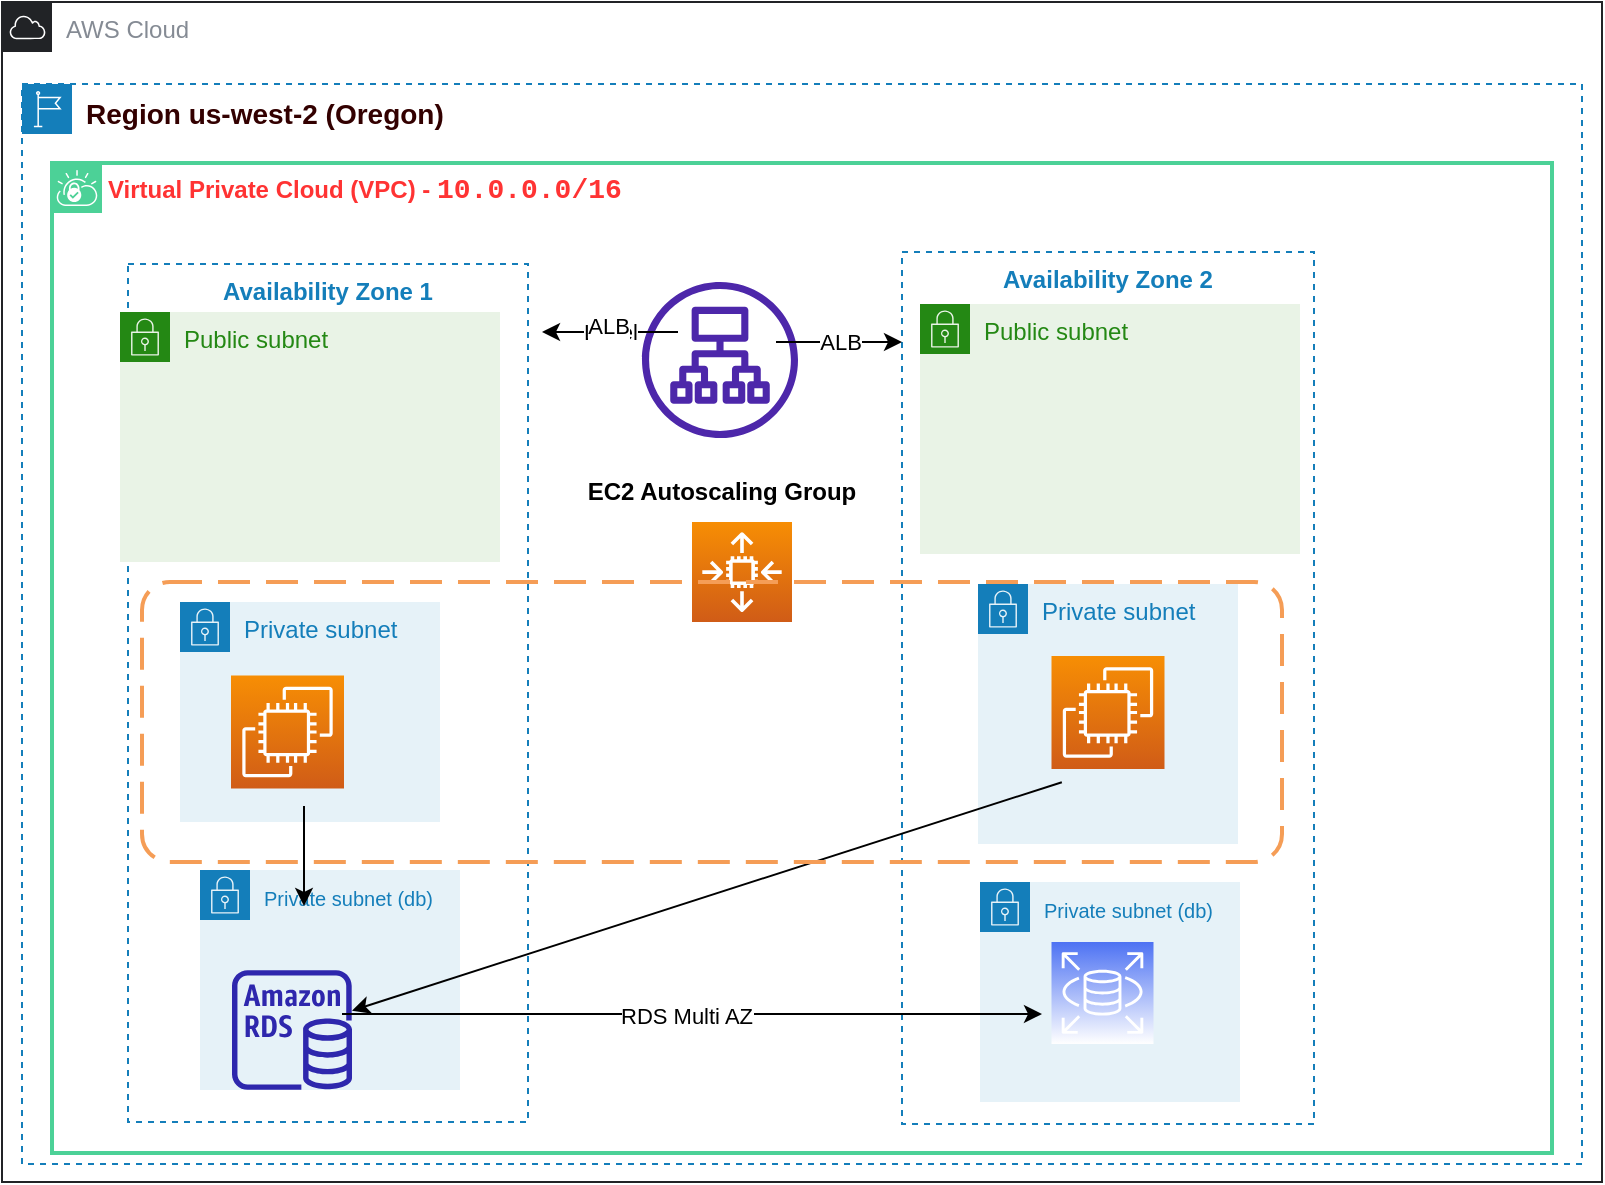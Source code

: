 <mxfile version="21.6.5" type="device">
  <diagram id="yNAViIya7tX7Hqbpp-F6" name="Page-1">
    <mxGraphModel dx="1050" dy="575" grid="1" gridSize="10" guides="1" tooltips="1" connect="1" arrows="1" fold="1" page="1" pageScale="1" pageWidth="850" pageHeight="1100" math="0" shadow="0">
      <root>
        <object label="" id="0">
          <mxCell />
        </object>
        <mxCell id="1" parent="0" />
        <mxCell id="QWoIm-UhdKwQbDzPS835-9" value="&lt;font style=&quot;font-size: 10px;&quot;&gt;Private subnet (db)&lt;/font&gt;" style="points=[[0,0],[0.25,0],[0.5,0],[0.75,0],[1,0],[1,0.25],[1,0.5],[1,0.75],[1,1],[0.75,1],[0.5,1],[0.25,1],[0,1],[0,0.75],[0,0.5],[0,0.25]];outlineConnect=0;gradientColor=none;html=1;whiteSpace=wrap;fontSize=12;fontStyle=0;container=1;pointerEvents=0;collapsible=0;recursiveResize=0;shape=mxgraph.aws4.group;grIcon=mxgraph.aws4.group_security_group;grStroke=0;strokeColor=#147EBA;fillColor=#E6F2F8;verticalAlign=top;align=left;spacingLeft=30;fontColor=#147EBA;dashed=0;" vertex="1" parent="1">
          <mxGeometry x="519" y="480" width="130" height="110" as="geometry" />
        </mxCell>
        <object label="&lt;b style=&quot;&quot;&gt;&lt;font color=&quot;#ff3333&quot;&gt;Virtual Private Cloud (VPC) -&amp;nbsp;&lt;span style=&quot;background-color: rgb(255, 255, 255); font-family: Consolas, &amp;quot;Courier New&amp;quot;, monospace; font-size: 14px;&quot;&gt;10.0.0.0/16&lt;/span&gt;&lt;/font&gt;&lt;/b&gt;" test="" id="sEXG70HM5hxwO3qtqiKj-3">
          <mxCell style="shape=mxgraph.ibm.box;prType=vpc;fontStyle=0;verticalAlign=top;align=left;spacingLeft=32;spacingTop=4;fillColor=none;rounded=0;whiteSpace=wrap;html=1;strokeColor=#4CD197;strokeWidth=2;dashed=0;container=0;spacing=-4;collapsible=0;expand=0;recursiveResize=0;" parent="1" vertex="1">
            <mxGeometry x="55" y="120.5" width="750" height="495" as="geometry" />
          </mxCell>
        </object>
        <mxCell id="sEXG70HM5hxwO3qtqiKj-2" value="AWS Cloud" style="sketch=0;outlineConnect=0;gradientColor=none;html=1;whiteSpace=wrap;fontSize=12;fontStyle=0;shape=mxgraph.aws4.group;grIcon=mxgraph.aws4.group_aws_cloud;strokeColor=#212326;fillColor=none;verticalAlign=top;align=left;spacingLeft=30;fontColor=#858B94;dashed=0;" parent="1" vertex="1">
          <mxGeometry x="30" y="40" width="800" height="590" as="geometry" />
        </mxCell>
        <mxCell id="sEXG70HM5hxwO3qtqiKj-9" value="Availability Zone 1" style="fillColor=none;strokeColor=#147EBA;dashed=1;verticalAlign=top;fontStyle=1;fontColor=#147EBA;" parent="1" vertex="1">
          <mxGeometry x="93" y="171" width="200" height="429" as="geometry" />
        </mxCell>
        <mxCell id="-XT0I-GiSd9Vw49IRbK9-10" value="&lt;font size=&quot;1&quot; color=&quot;#330000&quot;&gt;&lt;b style=&quot;font-size: 14px;&quot;&gt;Region us-west-2 (Oregon)&lt;/b&gt;&lt;/font&gt;" style="points=[[0,0],[0.25,0],[0.5,0],[0.75,0],[1,0],[1,0.25],[1,0.5],[1,0.75],[1,1],[0.75,1],[0.5,1],[0.25,1],[0,1],[0,0.75],[0,0.5],[0,0.25]];outlineConnect=0;gradientColor=none;html=1;whiteSpace=wrap;fontSize=12;fontStyle=0;container=1;pointerEvents=0;collapsible=0;recursiveResize=0;shape=mxgraph.aws4.group;grIcon=mxgraph.aws4.group_region;strokeColor=#147EBA;fillColor=none;verticalAlign=top;align=left;spacingLeft=30;fontColor=#147EBA;dashed=1;" parent="1" vertex="1">
          <mxGeometry x="40" y="81" width="780" height="540" as="geometry" />
        </mxCell>
        <mxCell id="sEXG70HM5hxwO3qtqiKj-10" value="Availability Zone 2" style="fillColor=none;strokeColor=#147EBA;dashed=1;verticalAlign=top;fontStyle=1;fontColor=#147EBA;movable=1;resizable=1;rotatable=1;deletable=1;editable=1;locked=0;connectable=1;" parent="-XT0I-GiSd9Vw49IRbK9-10" vertex="1">
          <mxGeometry x="440" y="84" width="206" height="436" as="geometry" />
        </mxCell>
        <mxCell id="-XT0I-GiSd9Vw49IRbK9-8" value="Public subnet" style="points=[[0,0],[0.25,0],[0.5,0],[0.75,0],[1,0],[1,0.25],[1,0.5],[1,0.75],[1,1],[0.75,1],[0.5,1],[0.25,1],[0,1],[0,0.75],[0,0.5],[0,0.25]];outlineConnect=0;gradientColor=none;html=1;whiteSpace=wrap;fontSize=12;fontStyle=0;container=1;pointerEvents=0;collapsible=0;recursiveResize=0;shape=mxgraph.aws4.group;grIcon=mxgraph.aws4.group_security_group;grStroke=0;strokeColor=#248814;fillColor=#E9F3E6;verticalAlign=top;align=left;spacingLeft=30;fontColor=#248814;dashed=0;" parent="-XT0I-GiSd9Vw49IRbK9-10" vertex="1">
          <mxGeometry x="449" y="110" width="190" height="125" as="geometry" />
        </mxCell>
        <mxCell id="QWoIm-UhdKwQbDzPS835-4" value="Private subnet" style="points=[[0,0],[0.25,0],[0.5,0],[0.75,0],[1,0],[1,0.25],[1,0.5],[1,0.75],[1,1],[0.75,1],[0.5,1],[0.25,1],[0,1],[0,0.75],[0,0.5],[0,0.25]];outlineConnect=0;gradientColor=none;html=1;whiteSpace=wrap;fontSize=12;fontStyle=0;container=1;pointerEvents=0;collapsible=0;recursiveResize=0;shape=mxgraph.aws4.group;grIcon=mxgraph.aws4.group_security_group;grStroke=0;strokeColor=#147EBA;fillColor=#E6F2F8;verticalAlign=top;align=left;spacingLeft=30;fontColor=#147EBA;dashed=0;" vertex="1" parent="-XT0I-GiSd9Vw49IRbK9-10">
          <mxGeometry x="478" y="250" width="130" height="130" as="geometry" />
        </mxCell>
        <mxCell id="-XT0I-GiSd9Vw49IRbK9-14" value="" style="sketch=0;points=[[0,0,0],[0.25,0,0],[0.5,0,0],[0.75,0,0],[1,0,0],[0,1,0],[0.25,1,0],[0.5,1,0],[0.75,1,0],[1,1,0],[0,0.25,0],[0,0.5,0],[0,0.75,0],[1,0.25,0],[1,0.5,0],[1,0.75,0]];outlineConnect=0;fontColor=#232F3E;gradientColor=#F78E04;gradientDirection=north;fillColor=#D05C17;strokeColor=#ffffff;dashed=0;verticalLabelPosition=bottom;verticalAlign=top;align=center;html=1;fontSize=12;fontStyle=0;aspect=fixed;shape=mxgraph.aws4.resourceIcon;resIcon=mxgraph.aws4.ec2;" parent="-XT0I-GiSd9Vw49IRbK9-10" vertex="1">
          <mxGeometry x="514.75" y="286" width="56.5" height="56.5" as="geometry" />
        </mxCell>
        <mxCell id="QWoIm-UhdKwQbDzPS835-20" value="" style="sketch=0;points=[[0,0,0],[0.25,0,0],[0.5,0,0],[0.75,0,0],[1,0,0],[0,1,0],[0.25,1,0],[0.5,1,0],[0.75,1,0],[1,1,0],[0,0.25,0],[0,0.5,0],[0,0.75,0],[1,0.25,0],[1,0.5,0],[1,0.75,0]];outlineConnect=0;fontColor=#232F3E;gradientColor=#F78E04;gradientDirection=north;fillColor=#D05C17;strokeColor=#ffffff;dashed=0;verticalLabelPosition=bottom;verticalAlign=top;align=center;html=1;fontSize=12;fontStyle=0;aspect=fixed;shape=mxgraph.aws4.resourceIcon;resIcon=mxgraph.aws4.auto_scaling2;" vertex="1" parent="-XT0I-GiSd9Vw49IRbK9-10">
          <mxGeometry x="335" y="219" width="50" height="50" as="geometry" />
        </mxCell>
        <mxCell id="QWoIm-UhdKwQbDzPS835-23" value="&lt;b&gt;EC2 Autoscaling Group&lt;/b&gt;" style="text;html=1;strokeColor=none;fillColor=none;align=center;verticalAlign=middle;whiteSpace=wrap;rounded=0;" vertex="1" parent="-XT0I-GiSd9Vw49IRbK9-10">
          <mxGeometry x="280" y="189" width="140" height="30" as="geometry" />
        </mxCell>
        <mxCell id="QWoIm-UhdKwQbDzPS835-25" value="" style="sketch=0;points=[[0,0,0],[0.25,0,0],[0.5,0,0],[0.75,0,0],[1,0,0],[0,1,0],[0.25,1,0],[0.5,1,0],[0.75,1,0],[1,1,0],[0,0.25,0],[0,0.5,0],[0,0.75,0],[1,0.25,0],[1,0.5,0],[1,0.75,0]];outlineConnect=0;fontColor=default;gradientColor=#4D72F3;gradientDirection=north;fillColor=default;strokeColor=#ffffff;dashed=0;verticalLabelPosition=bottom;verticalAlign=top;align=center;html=1;fontSize=12;fontStyle=0;aspect=fixed;shape=mxgraph.aws4.resourceIcon;resIcon=mxgraph.aws4.rds;" vertex="1" parent="-XT0I-GiSd9Vw49IRbK9-10">
          <mxGeometry x="514.75" y="429" width="51" height="51" as="geometry" />
        </mxCell>
        <mxCell id="-XT0I-GiSd9Vw49IRbK9-6" value="Public subnet" style="points=[[0,0],[0.25,0],[0.5,0],[0.75,0],[1,0],[1,0.25],[1,0.5],[1,0.75],[1,1],[0.75,1],[0.5,1],[0.25,1],[0,1],[0,0.75],[0,0.5],[0,0.25]];outlineConnect=0;gradientColor=none;html=1;whiteSpace=wrap;fontSize=12;fontStyle=0;container=1;pointerEvents=0;collapsible=0;recursiveResize=0;shape=mxgraph.aws4.group;grIcon=mxgraph.aws4.group_security_group;grStroke=0;strokeColor=#248814;fillColor=#E9F3E6;verticalAlign=top;align=left;spacingLeft=30;fontColor=#248814;dashed=0;" parent="1" vertex="1">
          <mxGeometry x="89" y="195" width="190" height="125" as="geometry" />
        </mxCell>
        <mxCell id="QWoIm-UhdKwQbDzPS835-5" value="Private subnet" style="points=[[0,0],[0.25,0],[0.5,0],[0.75,0],[1,0],[1,0.25],[1,0.5],[1,0.75],[1,1],[0.75,1],[0.5,1],[0.25,1],[0,1],[0,0.75],[0,0.5],[0,0.25]];outlineConnect=0;gradientColor=none;html=1;whiteSpace=wrap;fontSize=12;fontStyle=0;container=1;pointerEvents=0;collapsible=0;recursiveResize=0;shape=mxgraph.aws4.group;grIcon=mxgraph.aws4.group_security_group;grStroke=0;strokeColor=#147EBA;fillColor=#E6F2F8;verticalAlign=top;align=left;spacingLeft=30;fontColor=#147EBA;dashed=0;" vertex="1" parent="1">
          <mxGeometry x="119" y="340" width="130" height="110" as="geometry" />
        </mxCell>
        <mxCell id="-XT0I-GiSd9Vw49IRbK9-12" value="" style="sketch=0;points=[[0,0,0],[0.25,0,0],[0.5,0,0],[0.75,0,0],[1,0,0],[0,1,0],[0.25,1,0],[0.5,1,0],[0.75,1,0],[1,1,0],[0,0.25,0],[0,0.5,0],[0,0.75,0],[1,0.25,0],[1,0.5,0],[1,0.75,0]];outlineConnect=0;fontColor=#232F3E;gradientColor=#F78E04;gradientDirection=north;fillColor=#D05C17;strokeColor=#ffffff;dashed=0;verticalLabelPosition=bottom;verticalAlign=top;align=center;html=1;fontSize=12;fontStyle=0;aspect=fixed;shape=mxgraph.aws4.resourceIcon;resIcon=mxgraph.aws4.ec2;" parent="QWoIm-UhdKwQbDzPS835-5" vertex="1">
          <mxGeometry x="25.5" y="36.75" width="56.5" height="56.5" as="geometry" />
        </mxCell>
        <mxCell id="QWoIm-UhdKwQbDzPS835-7" value="&lt;font style=&quot;font-size: 10px;&quot;&gt;Private subnet (db)&lt;/font&gt;" style="points=[[0,0],[0.25,0],[0.5,0],[0.75,0],[1,0],[1,0.25],[1,0.5],[1,0.75],[1,1],[0.75,1],[0.5,1],[0.25,1],[0,1],[0,0.75],[0,0.5],[0,0.25]];outlineConnect=0;gradientColor=none;html=1;whiteSpace=wrap;fontSize=12;fontStyle=0;container=1;pointerEvents=0;collapsible=0;recursiveResize=0;shape=mxgraph.aws4.group;grIcon=mxgraph.aws4.group_security_group;grStroke=0;strokeColor=#147EBA;fillColor=#E6F2F8;verticalAlign=top;align=left;spacingLeft=30;fontColor=#147EBA;dashed=0;" vertex="1" parent="1">
          <mxGeometry x="129" y="474" width="130" height="110" as="geometry" />
        </mxCell>
        <mxCell id="QWoIm-UhdKwQbDzPS835-11" value="" style="sketch=0;outlineConnect=0;fontColor=#232F3E;gradientColor=none;fillColor=#2E27AD;strokeColor=none;dashed=0;verticalLabelPosition=bottom;verticalAlign=top;align=center;html=1;fontSize=12;fontStyle=0;aspect=fixed;pointerEvents=1;shape=mxgraph.aws4.rds_instance;" vertex="1" parent="QWoIm-UhdKwQbDzPS835-7">
          <mxGeometry x="16" y="50" width="60" height="60" as="geometry" />
        </mxCell>
        <mxCell id="QWoIm-UhdKwQbDzPS835-16" value="" style="endArrow=classic;html=1;rounded=0;horizontal=0;verticalAlign=bottom;" edge="1" parent="1">
          <mxGeometry width="50" height="50" relative="1" as="geometry">
            <mxPoint x="181" y="442" as="sourcePoint" />
            <mxPoint x="181" y="492" as="targetPoint" />
            <Array as="points">
              <mxPoint x="181" y="492" />
            </Array>
          </mxGeometry>
        </mxCell>
        <mxCell id="QWoIm-UhdKwQbDzPS835-17" value="" style="endArrow=classic;html=1;rounded=0;exitX=0.388;exitY=0.608;exitDx=0;exitDy=0;exitPerimeter=0;" edge="1" parent="1" source="sEXG70HM5hxwO3qtqiKj-10" target="QWoIm-UhdKwQbDzPS835-11">
          <mxGeometry width="50" height="50" relative="1" as="geometry">
            <mxPoint x="460" y="470" as="sourcePoint" />
            <mxPoint x="400" y="420" as="targetPoint" />
          </mxGeometry>
        </mxCell>
        <mxCell id="QWoIm-UhdKwQbDzPS835-19" value="" style="rounded=1;arcSize=10;dashed=1;strokeColor=#F59D56;fillColor=none;gradientColor=none;dashPattern=8 4;strokeWidth=2;" vertex="1" parent="1">
          <mxGeometry x="100" y="330" width="570" height="140" as="geometry" />
        </mxCell>
        <mxCell id="QWoIm-UhdKwQbDzPS835-30" value="" style="endArrow=classic;html=1;rounded=0;" edge="1" parent="1">
          <mxGeometry relative="1" as="geometry">
            <mxPoint x="200" y="546" as="sourcePoint" />
            <mxPoint x="550" y="546" as="targetPoint" />
          </mxGeometry>
        </mxCell>
        <mxCell id="QWoIm-UhdKwQbDzPS835-31" value="Label" style="edgeLabel;resizable=0;html=1;align=center;verticalAlign=middle;" connectable="0" vertex="1" parent="QWoIm-UhdKwQbDzPS835-30">
          <mxGeometry relative="1" as="geometry" />
        </mxCell>
        <mxCell id="QWoIm-UhdKwQbDzPS835-32" value="RDS Multi AZ" style="edgeLabel;html=1;align=center;verticalAlign=middle;resizable=0;points=[];" vertex="1" connectable="0" parent="QWoIm-UhdKwQbDzPS835-30">
          <mxGeometry x="-0.016" y="-1" relative="1" as="geometry">
            <mxPoint as="offset" />
          </mxGeometry>
        </mxCell>
        <mxCell id="QWoIm-UhdKwQbDzPS835-33" value="" style="sketch=0;outlineConnect=0;fontColor=#232F3E;gradientColor=none;fillColor=#4D27AA;strokeColor=none;dashed=0;verticalLabelPosition=bottom;verticalAlign=top;align=center;html=1;fontSize=12;fontStyle=0;aspect=fixed;pointerEvents=1;shape=mxgraph.aws4.application_load_balancer;" vertex="1" parent="1">
          <mxGeometry x="350" y="180" width="78" height="78" as="geometry" />
        </mxCell>
        <mxCell id="QWoIm-UhdKwQbDzPS835-35" value="" style="endArrow=classic;html=1;rounded=0;" edge="1" parent="1">
          <mxGeometry relative="1" as="geometry">
            <mxPoint x="417" y="210" as="sourcePoint" />
            <mxPoint x="480" y="210" as="targetPoint" />
          </mxGeometry>
        </mxCell>
        <mxCell id="QWoIm-UhdKwQbDzPS835-36" value="ALB" style="edgeLabel;resizable=0;html=1;align=center;verticalAlign=middle;" connectable="0" vertex="1" parent="QWoIm-UhdKwQbDzPS835-35">
          <mxGeometry relative="1" as="geometry" />
        </mxCell>
        <mxCell id="QWoIm-UhdKwQbDzPS835-37" value="" style="endArrow=classic;html=1;rounded=0;" edge="1" parent="1">
          <mxGeometry relative="1" as="geometry">
            <mxPoint x="368" y="205" as="sourcePoint" />
            <mxPoint x="300" y="205" as="targetPoint" />
          </mxGeometry>
        </mxCell>
        <mxCell id="QWoIm-UhdKwQbDzPS835-38" value="Label" style="edgeLabel;resizable=0;html=1;align=center;verticalAlign=middle;" connectable="0" vertex="1" parent="QWoIm-UhdKwQbDzPS835-37">
          <mxGeometry relative="1" as="geometry" />
        </mxCell>
        <mxCell id="QWoIm-UhdKwQbDzPS835-39" value="ALB" style="edgeLabel;html=1;align=center;verticalAlign=middle;resizable=0;points=[];" vertex="1" connectable="0" parent="QWoIm-UhdKwQbDzPS835-37">
          <mxGeometry x="0.024" y="-3" relative="1" as="geometry">
            <mxPoint as="offset" />
          </mxGeometry>
        </mxCell>
      </root>
    </mxGraphModel>
  </diagram>
</mxfile>
